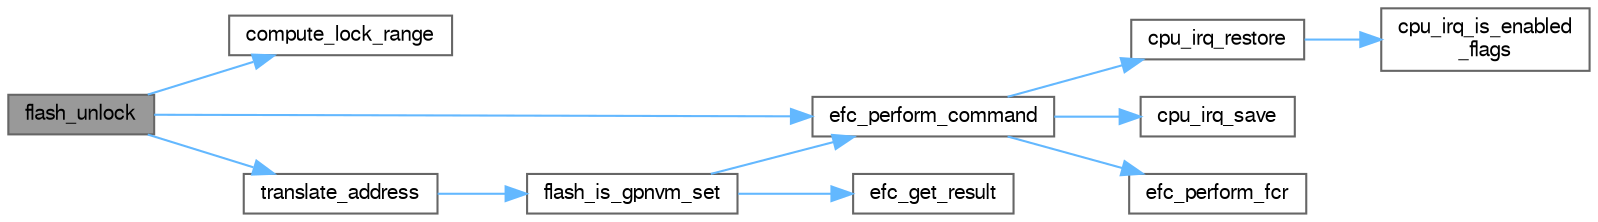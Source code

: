 digraph "flash_unlock"
{
 // LATEX_PDF_SIZE
  bgcolor="transparent";
  edge [fontname=FreeSans,fontsize=10,labelfontname=FreeSans,labelfontsize=10];
  node [fontname=FreeSans,fontsize=10,shape=box,height=0.2,width=0.4];
  rankdir="LR";
  Node1 [label="flash_unlock",height=0.2,width=0.4,color="gray40", fillcolor="grey60", style="filled", fontcolor="black",tooltip="Unlock all the regions in the given address range."];
  Node1 -> Node2 [color="steelblue1",style="solid"];
  Node2 [label="compute_lock_range",height=0.2,width=0.4,color="grey40", fillcolor="white", style="filled",URL="$group__sam__services__flash__efc__group.html#ga83e3e9ffc2eb9677f80cef7a2a9321a7",tooltip="Compute the lock range associated with the given address range."];
  Node1 -> Node3 [color="steelblue1",style="solid"];
  Node3 [label="efc_perform_command",height=0.2,width=0.4,color="grey40", fillcolor="white", style="filled",URL="$group__sam__drivers__efc__group.html#ga48f3f38debde0c03c936f777aef6cc2e",tooltip="Perform the given command and wait until its completion (or an error)."];
  Node3 -> Node4 [color="steelblue1",style="solid"];
  Node4 [label="cpu_irq_restore",height=0.2,width=0.4,color="grey40", fillcolor="white", style="filled",URL="$group__interrupt__group.html#ga428178bc346431936fddf52ad1ebd6fa",tooltip="Restore global interrupt flags."];
  Node4 -> Node5 [color="steelblue1",style="solid"];
  Node5 [label="cpu_irq_is_enabled\l_flags",height=0.2,width=0.4,color="grey40", fillcolor="white", style="filled",URL="$group__interrupt__group.html#ga4dffd77dae2b3b3c5bce2612db656e48",tooltip="Check if interrupts are globally enabled in supplied flags."];
  Node3 -> Node6 [color="steelblue1",style="solid"];
  Node6 [label="cpu_irq_save",height=0.2,width=0.4,color="grey40", fillcolor="white", style="filled",URL="$group__interrupt__group.html#ga5992cb015c55a0f4ed563e66a8793771",tooltip="Get and clear the global interrupt flags."];
  Node3 -> Node7 [color="steelblue1",style="solid"];
  Node7 [label="efc_perform_fcr",height=0.2,width=0.4,color="grey40", fillcolor="white", style="filled",URL="$group__sam__drivers__efc__group.html#gab1eca9d39607dadbaa19e33b0dd6097c",tooltip="Perform command."];
  Node1 -> Node8 [color="steelblue1",style="solid"];
  Node8 [label="translate_address",height=0.2,width=0.4,color="grey40", fillcolor="white", style="filled",URL="$group__sam__services__flash__efc__group.html#ga01b9af7beb63eff8c6074294928c96ba",tooltip="Translate the given flash address to page and offset values."];
  Node8 -> Node9 [color="steelblue1",style="solid"];
  Node9 [label="flash_is_gpnvm_set",height=0.2,width=0.4,color="grey40", fillcolor="white", style="filled",URL="$group__sam__services__flash__efc__group.html#gad38e5d6ab823006834087ee095d88f93",tooltip="Check if the given GPNVM bit is set or not."];
  Node9 -> Node10 [color="steelblue1",style="solid"];
  Node10 [label="efc_get_result",height=0.2,width=0.4,color="grey40", fillcolor="white", style="filled",URL="$group__sam__drivers__efc__group.html#ga9d1b951eb5f4d3f280d25fa6ad01ff4c",tooltip="Get the result of the last executed command."];
  Node9 -> Node3 [color="steelblue1",style="solid"];
}
